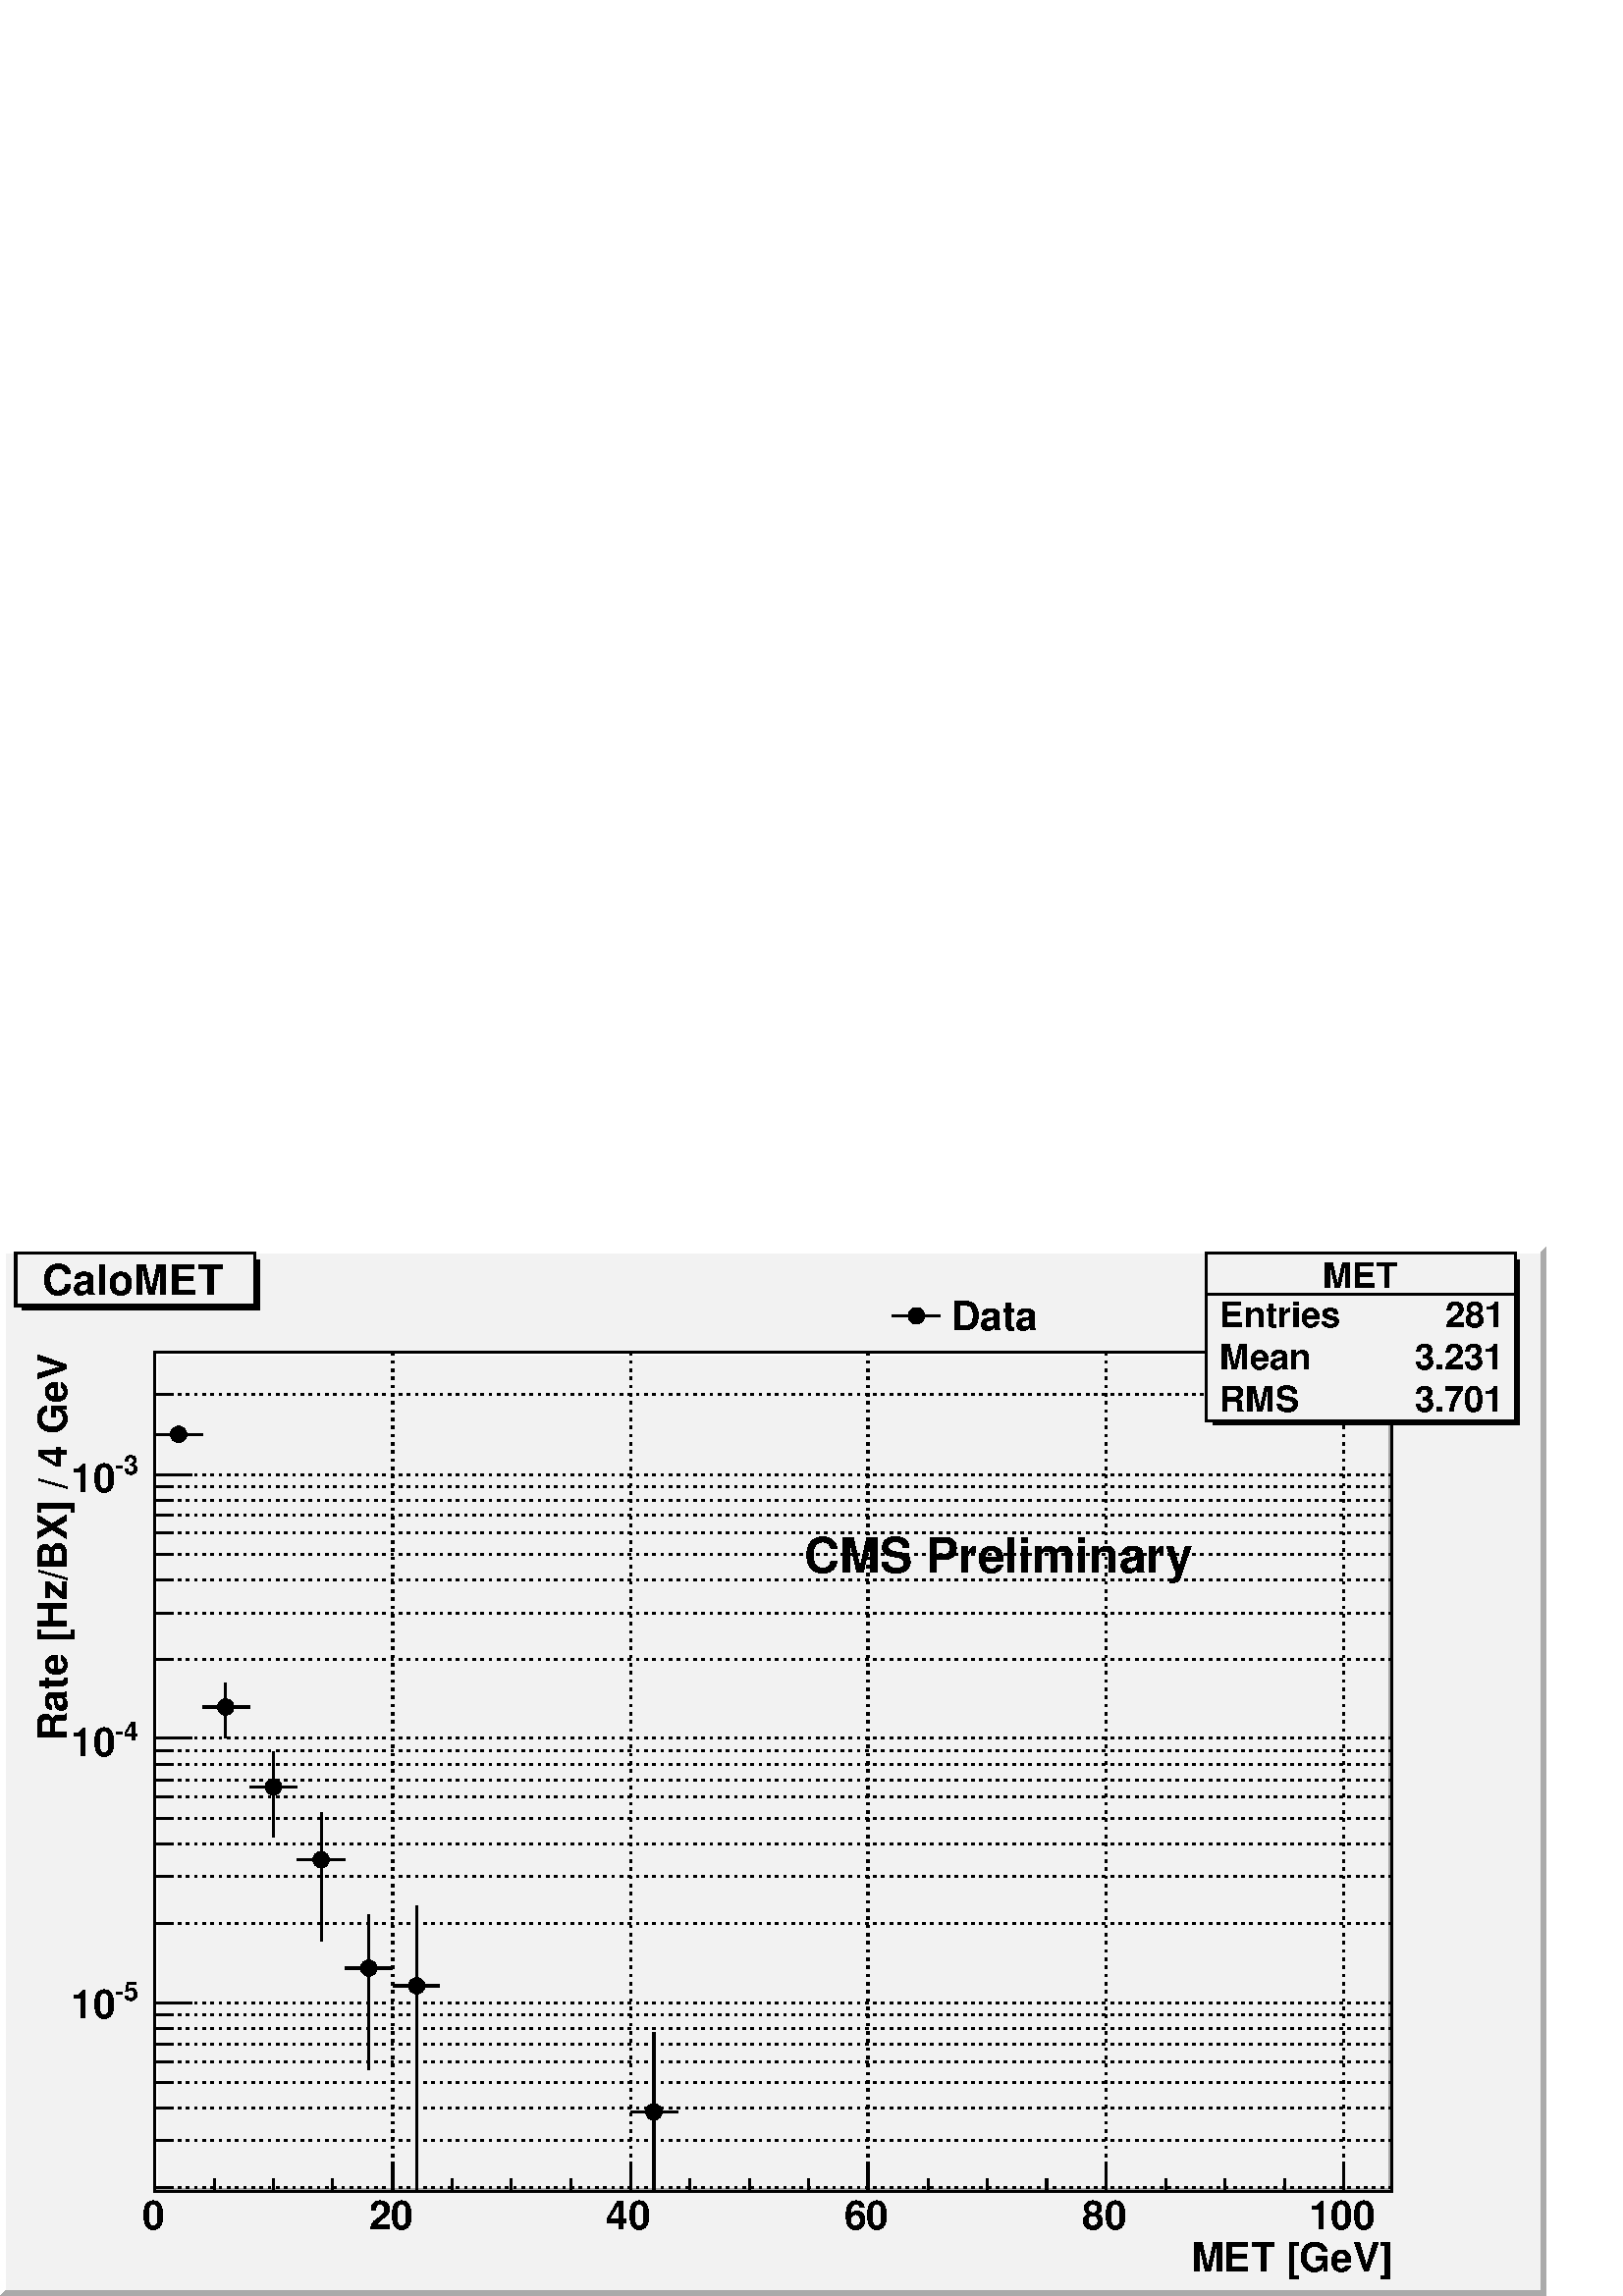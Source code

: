 %!PS-Adobe-2.0 EPSF-2.0
%%BoundingBox:  0 0 567 384
%%EndComments
%%BeginProlog
80 dict begin
/s {stroke} def /l {lineto} def /m {moveto} def /t {translate} def
/sw {stringwidth} def /r {rotate} def /rl {roll}  def /R {repeat} def
/d {rlineto} def /rm {rmoveto} def /gr {grestore} def /f {eofill} def
/c {setrgbcolor} def /black {0 setgray} def /sd {setdash} def
/cl {closepath} def /sf {scalefont setfont} def /lw {setlinewidth} def
/box {m dup 0 exch d exch 0 d 0 exch neg d cl} def
/NC{systemdict begin initclip end}def/C{NC box clip newpath}def
/bl {box s} def /bf {box f} def /Y { 0 exch d} def /X { 0 d} def 
/mp {newpath /y exch def /x exch def} def
/side {[w .77 mul w .23 mul] .385 w mul sd w 0 l currentpoint t -144 r} def
/mr {mp x y w2 0 360 arc} def /m24 {mr s} def /m20 {mr f} def
/mb {mp x y w2 add m w2 neg 0 d 0 w neg d w 0 d 0 w d cl} def
/mt {mp x y w2 add m w2 neg w neg d w 0 d cl} def
/m21 {mb f} def /m25 {mb s} def /m22 {mt f} def /m26{mt s} def
/m23 {mp x y w2 sub m w2 w d w neg 0 d cl f} def
/m27 {mp x y w2 add m w3 neg w2 neg d w3 w2 neg d w3 w2 d cl s} def
/m28 {mp x w2 sub y w2 sub w3 add m w3 0 d  0 w3 neg d w3 0 d 0 w3 d w3 0 d  0 w3 d w3 neg 0 d 0 w3 d w3 neg 0 d
 0 w3 neg d w3 neg 0 d cl s } def
/m29 {mp gsave x w2 sub y w2 add w3 sub m currentpoint t
 4 {side} repeat cl fill gr} def
/m30 {mp gsave x w2 sub y w2 add w3 sub m currentpoint t
 4 {side} repeat cl s gr} def
/m31 {mp x y w2 sub m 0 w d x w2 sub y m w 0 d x w2 sub y w2 add m w w neg d x w2 sub y w2
 sub m w w d s} def
/m2 {mp x y w2 sub m 0 w d x w2 sub y m w 0 d s} def
/m5 {mp x w2 sub y w2 sub m w w d x w2 sub y w2 add m w w neg d s} def
/reEncode {exch findfont dup length dict begin {1 index /FID eq  {pop pop} {def} ifelse } forall /Encoding exch def currentdict end dup /FontName get exch definefont pop } def [/Times-Bold /Times-Italic /Times-BoldItalic /Helvetica
 /Helvetica-Oblique /Helvetica-Bold /Helvetica-BoldOblique /Courier /Courier-Oblique /Courier-Bold /Courier-BoldOblique /Times-Roman /AvantGarde-Book /AvantGarde-BookOblique /AvantGarde-Demi /AvantGarde-DemiOblique /Bookman-Demi
 /Bookman-DemiItalic /Bookman-Light /Bookman-LightItalic /Helvetica-Narrow /Helvetica-Narrow-Bold /Helvetica-Narrow-BoldOblique /Helvetica-Narrow-Oblique /NewCenturySchlbk-Roman /NewCenturySchlbk-Bold
 /NewCenturySchlbk-BoldItalic /NewCenturySchlbk-Italic /Palatino-Bold /Palatino-BoldItalic /Palatino-Italic /Palatino-Roman ] {ISOLatin1Encoding reEncode } forall
/oshow {gsave [] 0 sd true charpath stroke gr} def
/stwn { /fs exch def /fn exch def /text exch def fn findfont fs sf
 text sw pop xs add /xs exch def} def
/stwb { /fs exch def /fn exch def /nbas exch def /textf exch deftextf length /tlen exch def nbas tlen gt {/nbas tlendef} iffn findfont fs sf textf dup length nbas sub nbas getinterval sw
pop neg xs add /xs exch def} def
%%EndProlog
%%BeginSetup
%%EndSetup
newpath  gsave  .25 .25 scale  gsave  0 0 t black[  ] 0 sd 3 lw 0.95 0.95 0.95 c 2268 1538 0 0 bf 1 1 1 c 0 0 m 8 8 d 1522 Y 2252 X 8 8 d -2268 X -1538 Y f 0.665 0.665 0.665 c 0 0 m 8 8 d 2252 X 1522 Y 8 8 d -1538 Y -2268 X f black 0.95 0.95 0.95 c
 1814 1230 227 154 bf 1 1 1 c 227 154 m 4 4 d 1222 Y 1806 X 4 4 d -1814 X -1230 Y f 0.665 0.665 0.665 c 227 154 m 4 4 d 1806 X 1222 Y 4 4 d -1230 Y -1814 X f black 1814 1230 227 154 bl 0.95 0.95 0.95 c 1814 1230 227 154 bf 1 1 1 c 227 154 m 4 4 d
 1222 Y 1806 X 4 4 d -1814 X -1230 Y f 0.665 0.665 0.665 c 227 154 m 4 4 d 1806 X 1222 Y 4 4 d -1230 Y -1814 X f black 1814 1230 227 154 bl 227 154 m 1814 X s[ 4 8] 0 sd 227 1384 m -1230 Y s 576 1384 m -1230 Y s 925 1384 m -1230 Y s 1273 1384 m
 -1230 Y s 1622 1384 m -1230 Y s 1971 1384 m -1230 Y s 1971 1384 m -1230 Y s[  ] 0 sd 227 154 m 1230 Y s[ 4 8] 0 sd 2041 159 m -1814 X s 2041 228 m -1814 X s 2041 276 m -1814 X s 2041 313 m -1814 X s 2041 344 m -1814 X s 2041 370 m -1814 X s 2041
 393 m -1814 X s 2041 412 m -1814 X s 2041 430 m -1814 X s 2041 547 m -1814 X s 2041 615 m -1814 X s 2041 663 m -1814 X s 2041 701 m -1814 X s 2041 732 m -1814 X s 2041 757 m -1814 X s 2041 780 m -1814 X s 2041 800 m -1814 X s 2041 818 m -1814 X s
 2041 934 m -1814 X s 2041 1002 m -1814 X s 2041 1051 m -1814 X s 2041 1088 m -1814 X s 2041 1119 m -1814 X s 2041 1145 m -1814 X s 2041 1167 m -1814 X s 2041 1187 m -1814 X s 2041 1205 m -1814 X s 2041 1322 m -1814 X s[  ] 0 sd 1 1 1 c black 262
 1251 m s 227 1264 m 22 X s 275 1264 m 22 X s /w 24 def /w2 {w 2 div} def /w3 {w 3 div} def 262 1264 m20 331 819 m 32 Y s 331 877 m 22 Y s 297 864 m 21 X s 344 864 m 22 X s 331 864 m20 401 673 m 61 Y s 401 760 m 38 Y s 366 747 m 22 X s 414 747 m 22
 X s 401 747 m20 471 520 m 107 Y s 471 653 m 56 Y s 436 640 m 22 X s 484 640 m 22 X s 471 640 m20 541 332 m 136 Y s 541 494 m 65 Y s 506 481 m 22 X s 554 481 m 22 X s 541 481 m20 611 154 m 288 Y s 611 468 m 104 Y s 576 455 m 22 X s 624 455 m 21 X s
 611 455 m20 959 154 m 103 Y s 959 283 m 104 Y s 925 270 m 21 X s 972 270 m 22 X s 959 270 m20 0.95 0.95 0.95 c 453 246 1769 1284 bf black 1779 1284 m -6 Y 450 X 242 Y -7 X -236 Y f 1769 1284 m 246 Y 453 X -246 Y -453 X cl s 1 1 1 c black
 gsave  2268 1538 0 0 C 1939 1479 t 0 r /Helvetica-Bold findfont 52.131 sf 0 0 m (MET) show NC gr  1769 1469 m 453 X s
 gsave  2268 1538 0 0 C 1789 1421 t 0 r /Helvetica-Bold findfont 52.131 sf 0 0 m (Entries ) show NC gr 
 gsave  2268 1538 0 0 C 2105 1421 t 0 r /Helvetica-Bold findfont 52.131 sf 0 0 m ( 281) show NC gr 
 gsave  2268 1538 0 0 C 1789 1359 t 0 r /Helvetica-Bold findfont 52.131 sf 0 0 m (Mean  ) show NC gr 
 gsave  2268 1538 0 0 C 2046 1359 t 0 r /Helvetica-Bold findfont 52.131 sf 0 0 m (  3.231) show NC gr 
 gsave  2268 1538 0 0 C 1789 1297 t 0 r /Helvetica-Bold findfont 52.131 sf 0 0 m (RMS   ) show NC gr 
 gsave  2268 1538 0 0 C 2046 1297 t 0 r /Helvetica-Bold findfont 52.131 sf 0 0 m (  3.701) show NC gr  227 154 m 1814 X s
 gsave  2268 1538 0 0 C 1746 36 t 0 r /Helvetica-Bold findfont 58.648 sf 0 0 m (MET [GeV]) show NC gr  227 191 m -37 Y s 314 172 m -18 Y s 401 172 m -18 Y s 488 172 m -18 Y s 576 191 m -37 Y s 663 172 m -18 Y s 750 172 m -18 Y s 837 172 m -18 Y s
 925 191 m -37 Y s 1012 172 m -18 Y s 1099 172 m -18 Y s 1186 172 m -18 Y s 1273 191 m -37 Y s 1361 172 m -18 Y s 1448 172 m -18 Y s 1535 172 m -18 Y s 1622 191 m -37 Y s 1710 172 m -18 Y s 1797 172 m -18 Y s 1884 172 m -18 Y s 1971 191 m -37 Y s
 1971 191 m -37 Y s
 gsave  2268 1538 0 0 C 209 98 t 0 r /Helvetica-Bold findfont 58.648 sf 0 0 m (0) show NC gr 
 gsave  2268 1538 0 0 C 541 98 t 0 r /Helvetica-Bold findfont 58.648 sf 0 0 m (20) show NC gr 
 gsave  2268 1538 0 0 C 889 98 t 0 r /Helvetica-Bold findfont 58.648 sf 0 0 m (40) show NC gr 
 gsave  2268 1538 0 0 C 1238 98 t 0 r /Helvetica-Bold findfont 58.648 sf 0 0 m (60) show NC gr 
 gsave  2268 1538 0 0 C 1587 98 t 0 r /Helvetica-Bold findfont 58.648 sf 0 0 m (80) show NC gr 
 gsave  2268 1538 0 0 C 1919 98 t 0 r /Helvetica-Bold findfont 58.648 sf 0 0 m (100) show NC gr  227 154 m 1230 Y s
 gsave  2268 1538 0 0 C 98 815 t 90 r /Helvetica-Bold findfont 58.648 sf 0 0 m (Rate [Hz/BX] / 4 GeV) show NC gr  254 159 m -27 X s 254 228 m -27 X s 254 276 m -27 X s 254 313 m -27 X s 254 344 m -27 X s 254 370 m -27 X s 254 393 m -27 X s 254 412
 m -27 X s 281 430 m -54 X s
 gsave  2268 1538 0 0 C 169 433 t 0 r /Helvetica-Bold findfont 39.099 sf 0 0 m (\2555) show NC gr 
 gsave  2268 1538 0 0 C 104 407 t 0 r /Helvetica-Bold findfont 58.648 sf 0 0 m (10) show NC gr  254 547 m -27 X s 254 615 m -27 X s 254 663 m -27 X s 254 701 m -27 X s 254 732 m -27 X s 254 757 m -27 X s 254 780 m -27 X s 254 800 m -27 X s 281 818
 m -54 X s
 gsave  2268 1538 0 0 C 169 815 t 0 r /Helvetica-Bold findfont 39.099 sf 0 0 m (\2554) show NC gr 
 gsave  2268 1538 0 0 C 104 792 t 0 r /Helvetica-Bold findfont 58.648 sf 0 0 m (10) show NC gr  254 934 m -27 X s 254 1002 m -27 X s 254 1051 m -27 X s 254 1088 m -27 X s 254 1119 m -27 X s 254 1145 m -27 X s 254 1167 m -27 X s 254 1187 m -27 X s
 281 1205 m -54 X s
 gsave  2268 1538 0 0 C 169 1206 t 0 r /Helvetica-Bold findfont 39.099 sf 0 0 m (\2553) show NC gr 
 gsave  2268 1538 0 0 C 104 1179 t 0 r /Helvetica-Bold findfont 58.648 sf 0 0 m (10) show NC gr  254 1322 m -27 X s 0.95 0.95 0.95 c 453 246 1769 1284 bf black 1779 1284 m -6 Y 450 X 242 Y -7 X -236 Y f 1769 1284 m 246 Y 453 X -246 Y -453 X cl s 1
 1 1 c black
 gsave  2268 1538 0 0 C 1939 1479 t 0 r /Helvetica-Bold findfont 52.131 sf 0 0 m (MET) show NC gr  1769 1469 m 453 X s
 gsave  2268 1538 0 0 C 1789 1421 t 0 r /Helvetica-Bold findfont 52.131 sf 0 0 m (Entries ) show NC gr 
 gsave  2268 1538 0 0 C 2105 1421 t 0 r /Helvetica-Bold findfont 52.131 sf 0 0 m ( 281) show NC gr 
 gsave  2268 1538 0 0 C 1789 1359 t 0 r /Helvetica-Bold findfont 52.131 sf 0 0 m (Mean  ) show NC gr 
 gsave  2268 1538 0 0 C 2046 1359 t 0 r /Helvetica-Bold findfont 52.131 sf 0 0 m (  3.231) show NC gr 
 gsave  2268 1538 0 0 C 1789 1297 t 0 r /Helvetica-Bold findfont 52.131 sf 0 0 m (RMS   ) show NC gr 
 gsave  2268 1538 0 0 C 2046 1297 t 0 r /Helvetica-Bold findfont 52.131 sf 0 0 m (  3.701) show NC gr  0.95 0.95 0.95 c 408 77 1293 1399 bf black
 gsave  2268 1538 0 0 C 1395 1417 t 0 r /Helvetica-Bold findfont 58.648 sf 0 0 m (Data) show NC gr  1308 1438 m 71 X s 1344 1438 m20
 gsave  2268 1538 0 0 C 1179 1061 t 0 r /Helvetica-Bold findfont 71.681 sf 0 0 m (CMS Preliminary) show NC gr  0.95 0.95 0.95 c 351 77 23 1453 bf black 32 1453 m -6 Y 349 X 73 Y -7 X -67 Y f 23 1453 m 77 Y 351 X -77 Y -351 X cl s 1 1 1 c black
 gsave  2268 1538 0 0 C 62 1469 t 0 r /Helvetica-Bold findfont 61.906 sf 0 0 m (CaloMET) show NC gr 
 gr  gr 
showpage
end
%%EOF
